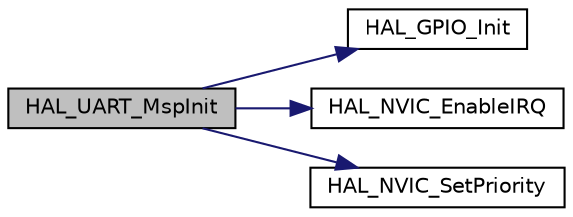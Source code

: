 digraph "HAL_UART_MspInit"
{
 // LATEX_PDF_SIZE
  edge [fontname="Helvetica",fontsize="10",labelfontname="Helvetica",labelfontsize="10"];
  node [fontname="Helvetica",fontsize="10",shape=record];
  rankdir="LR";
  Node1 [label="HAL_UART_MspInit",height=0.2,width=0.4,color="black", fillcolor="grey75", style="filled", fontcolor="black",tooltip="UART MSP Initialization This function configures the hardware resources used in this example."];
  Node1 -> Node2 [color="midnightblue",fontsize="10",style="solid",fontname="Helvetica"];
  Node2 [label="HAL_GPIO_Init",height=0.2,width=0.4,color="black", fillcolor="white", style="filled",URL="$group__GPIO__Exported__Functions__Group1.html#ga41bda93b6dd639e4905fdb1454eff98e",tooltip=" "];
  Node1 -> Node3 [color="midnightblue",fontsize="10",style="solid",fontname="Helvetica"];
  Node3 [label="HAL_NVIC_EnableIRQ",height=0.2,width=0.4,color="black", fillcolor="white", style="filled",URL="$group__CORTEX__Exported__Functions__Group1.html#gaaad4492c1b25e006d69948a15790352a",tooltip=" "];
  Node1 -> Node4 [color="midnightblue",fontsize="10",style="solid",fontname="Helvetica"];
  Node4 [label="HAL_NVIC_SetPriority",height=0.2,width=0.4,color="black", fillcolor="white", style="filled",URL="$group__CORTEX__Exported__Functions__Group1.html#ga8581a82025a4780efd00876a66e3e91b",tooltip=" "];
}
